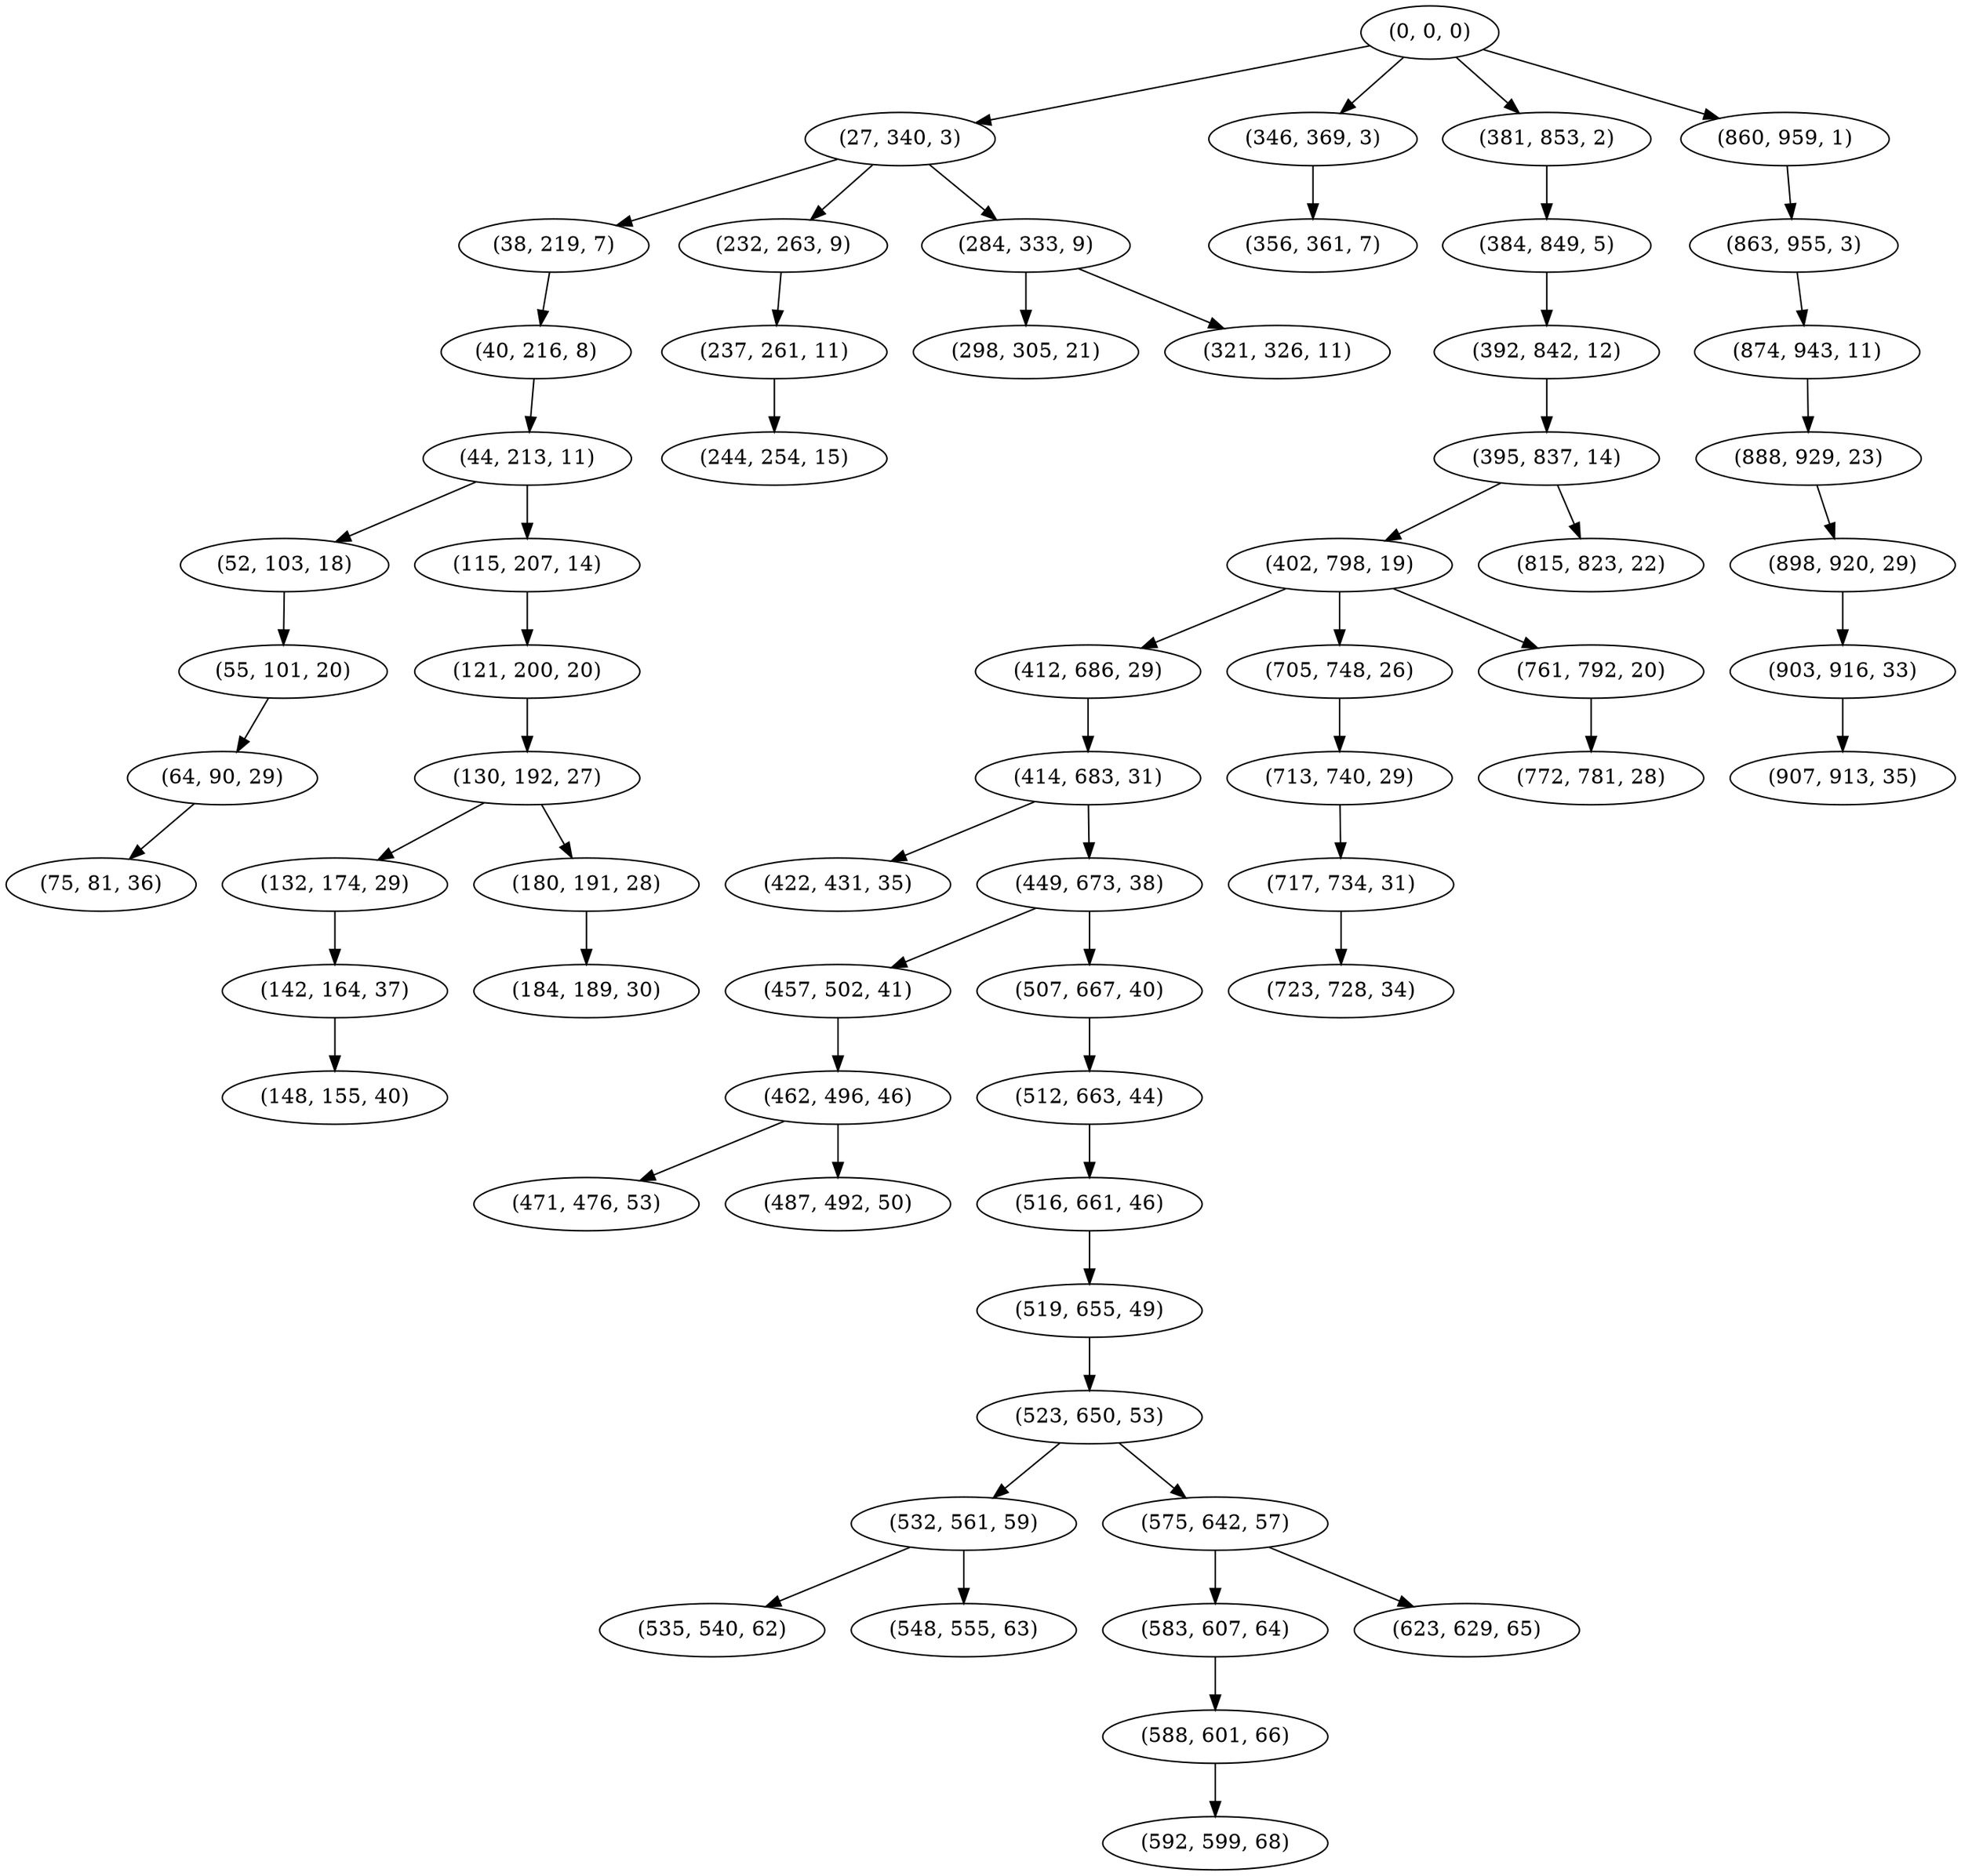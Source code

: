 digraph tree {
    "(0, 0, 0)";
    "(27, 340, 3)";
    "(38, 219, 7)";
    "(40, 216, 8)";
    "(44, 213, 11)";
    "(52, 103, 18)";
    "(55, 101, 20)";
    "(64, 90, 29)";
    "(75, 81, 36)";
    "(115, 207, 14)";
    "(121, 200, 20)";
    "(130, 192, 27)";
    "(132, 174, 29)";
    "(142, 164, 37)";
    "(148, 155, 40)";
    "(180, 191, 28)";
    "(184, 189, 30)";
    "(232, 263, 9)";
    "(237, 261, 11)";
    "(244, 254, 15)";
    "(284, 333, 9)";
    "(298, 305, 21)";
    "(321, 326, 11)";
    "(346, 369, 3)";
    "(356, 361, 7)";
    "(381, 853, 2)";
    "(384, 849, 5)";
    "(392, 842, 12)";
    "(395, 837, 14)";
    "(402, 798, 19)";
    "(412, 686, 29)";
    "(414, 683, 31)";
    "(422, 431, 35)";
    "(449, 673, 38)";
    "(457, 502, 41)";
    "(462, 496, 46)";
    "(471, 476, 53)";
    "(487, 492, 50)";
    "(507, 667, 40)";
    "(512, 663, 44)";
    "(516, 661, 46)";
    "(519, 655, 49)";
    "(523, 650, 53)";
    "(532, 561, 59)";
    "(535, 540, 62)";
    "(548, 555, 63)";
    "(575, 642, 57)";
    "(583, 607, 64)";
    "(588, 601, 66)";
    "(592, 599, 68)";
    "(623, 629, 65)";
    "(705, 748, 26)";
    "(713, 740, 29)";
    "(717, 734, 31)";
    "(723, 728, 34)";
    "(761, 792, 20)";
    "(772, 781, 28)";
    "(815, 823, 22)";
    "(860, 959, 1)";
    "(863, 955, 3)";
    "(874, 943, 11)";
    "(888, 929, 23)";
    "(898, 920, 29)";
    "(903, 916, 33)";
    "(907, 913, 35)";
    "(0, 0, 0)" -> "(27, 340, 3)";
    "(0, 0, 0)" -> "(346, 369, 3)";
    "(0, 0, 0)" -> "(381, 853, 2)";
    "(0, 0, 0)" -> "(860, 959, 1)";
    "(27, 340, 3)" -> "(38, 219, 7)";
    "(27, 340, 3)" -> "(232, 263, 9)";
    "(27, 340, 3)" -> "(284, 333, 9)";
    "(38, 219, 7)" -> "(40, 216, 8)";
    "(40, 216, 8)" -> "(44, 213, 11)";
    "(44, 213, 11)" -> "(52, 103, 18)";
    "(44, 213, 11)" -> "(115, 207, 14)";
    "(52, 103, 18)" -> "(55, 101, 20)";
    "(55, 101, 20)" -> "(64, 90, 29)";
    "(64, 90, 29)" -> "(75, 81, 36)";
    "(115, 207, 14)" -> "(121, 200, 20)";
    "(121, 200, 20)" -> "(130, 192, 27)";
    "(130, 192, 27)" -> "(132, 174, 29)";
    "(130, 192, 27)" -> "(180, 191, 28)";
    "(132, 174, 29)" -> "(142, 164, 37)";
    "(142, 164, 37)" -> "(148, 155, 40)";
    "(180, 191, 28)" -> "(184, 189, 30)";
    "(232, 263, 9)" -> "(237, 261, 11)";
    "(237, 261, 11)" -> "(244, 254, 15)";
    "(284, 333, 9)" -> "(298, 305, 21)";
    "(284, 333, 9)" -> "(321, 326, 11)";
    "(346, 369, 3)" -> "(356, 361, 7)";
    "(381, 853, 2)" -> "(384, 849, 5)";
    "(384, 849, 5)" -> "(392, 842, 12)";
    "(392, 842, 12)" -> "(395, 837, 14)";
    "(395, 837, 14)" -> "(402, 798, 19)";
    "(395, 837, 14)" -> "(815, 823, 22)";
    "(402, 798, 19)" -> "(412, 686, 29)";
    "(402, 798, 19)" -> "(705, 748, 26)";
    "(402, 798, 19)" -> "(761, 792, 20)";
    "(412, 686, 29)" -> "(414, 683, 31)";
    "(414, 683, 31)" -> "(422, 431, 35)";
    "(414, 683, 31)" -> "(449, 673, 38)";
    "(449, 673, 38)" -> "(457, 502, 41)";
    "(449, 673, 38)" -> "(507, 667, 40)";
    "(457, 502, 41)" -> "(462, 496, 46)";
    "(462, 496, 46)" -> "(471, 476, 53)";
    "(462, 496, 46)" -> "(487, 492, 50)";
    "(507, 667, 40)" -> "(512, 663, 44)";
    "(512, 663, 44)" -> "(516, 661, 46)";
    "(516, 661, 46)" -> "(519, 655, 49)";
    "(519, 655, 49)" -> "(523, 650, 53)";
    "(523, 650, 53)" -> "(532, 561, 59)";
    "(523, 650, 53)" -> "(575, 642, 57)";
    "(532, 561, 59)" -> "(535, 540, 62)";
    "(532, 561, 59)" -> "(548, 555, 63)";
    "(575, 642, 57)" -> "(583, 607, 64)";
    "(575, 642, 57)" -> "(623, 629, 65)";
    "(583, 607, 64)" -> "(588, 601, 66)";
    "(588, 601, 66)" -> "(592, 599, 68)";
    "(705, 748, 26)" -> "(713, 740, 29)";
    "(713, 740, 29)" -> "(717, 734, 31)";
    "(717, 734, 31)" -> "(723, 728, 34)";
    "(761, 792, 20)" -> "(772, 781, 28)";
    "(860, 959, 1)" -> "(863, 955, 3)";
    "(863, 955, 3)" -> "(874, 943, 11)";
    "(874, 943, 11)" -> "(888, 929, 23)";
    "(888, 929, 23)" -> "(898, 920, 29)";
    "(898, 920, 29)" -> "(903, 916, 33)";
    "(903, 916, 33)" -> "(907, 913, 35)";
}
